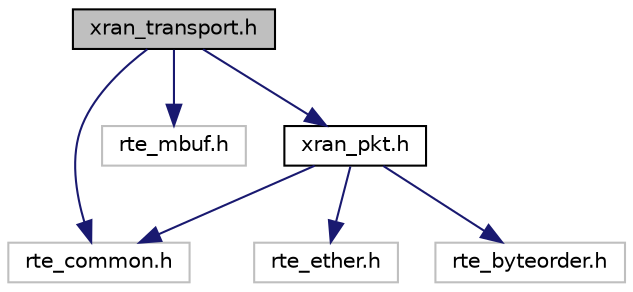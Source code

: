 digraph "xran_transport.h"
{
 // LATEX_PDF_SIZE
  edge [fontname="Helvetica",fontsize="10",labelfontname="Helvetica",labelfontsize="10"];
  node [fontname="Helvetica",fontsize="10",shape=record];
  Node1 [label="xran_transport.h",height=0.2,width=0.4,color="black", fillcolor="grey75", style="filled", fontcolor="black",tooltip="This file provides the definitions for Transport layer (eCPRI) API."];
  Node1 -> Node2 [color="midnightblue",fontsize="10",style="solid",fontname="Helvetica"];
  Node2 [label="rte_common.h",height=0.2,width=0.4,color="grey75", fillcolor="white", style="filled",tooltip=" "];
  Node1 -> Node3 [color="midnightblue",fontsize="10",style="solid",fontname="Helvetica"];
  Node3 [label="rte_mbuf.h",height=0.2,width=0.4,color="grey75", fillcolor="white", style="filled",tooltip=" "];
  Node1 -> Node4 [color="midnightblue",fontsize="10",style="solid",fontname="Helvetica"];
  Node4 [label="xran_pkt.h",height=0.2,width=0.4,color="black", fillcolor="white", style="filled",URL="$xran__pkt_8h.html",tooltip="Definitions and support functions to process XRAN packet."];
  Node4 -> Node2 [color="midnightblue",fontsize="10",style="solid",fontname="Helvetica"];
  Node4 -> Node5 [color="midnightblue",fontsize="10",style="solid",fontname="Helvetica"];
  Node5 [label="rte_ether.h",height=0.2,width=0.4,color="grey75", fillcolor="white", style="filled",tooltip=" "];
  Node4 -> Node6 [color="midnightblue",fontsize="10",style="solid",fontname="Helvetica"];
  Node6 [label="rte_byteorder.h",height=0.2,width=0.4,color="grey75", fillcolor="white", style="filled",tooltip=" "];
}
